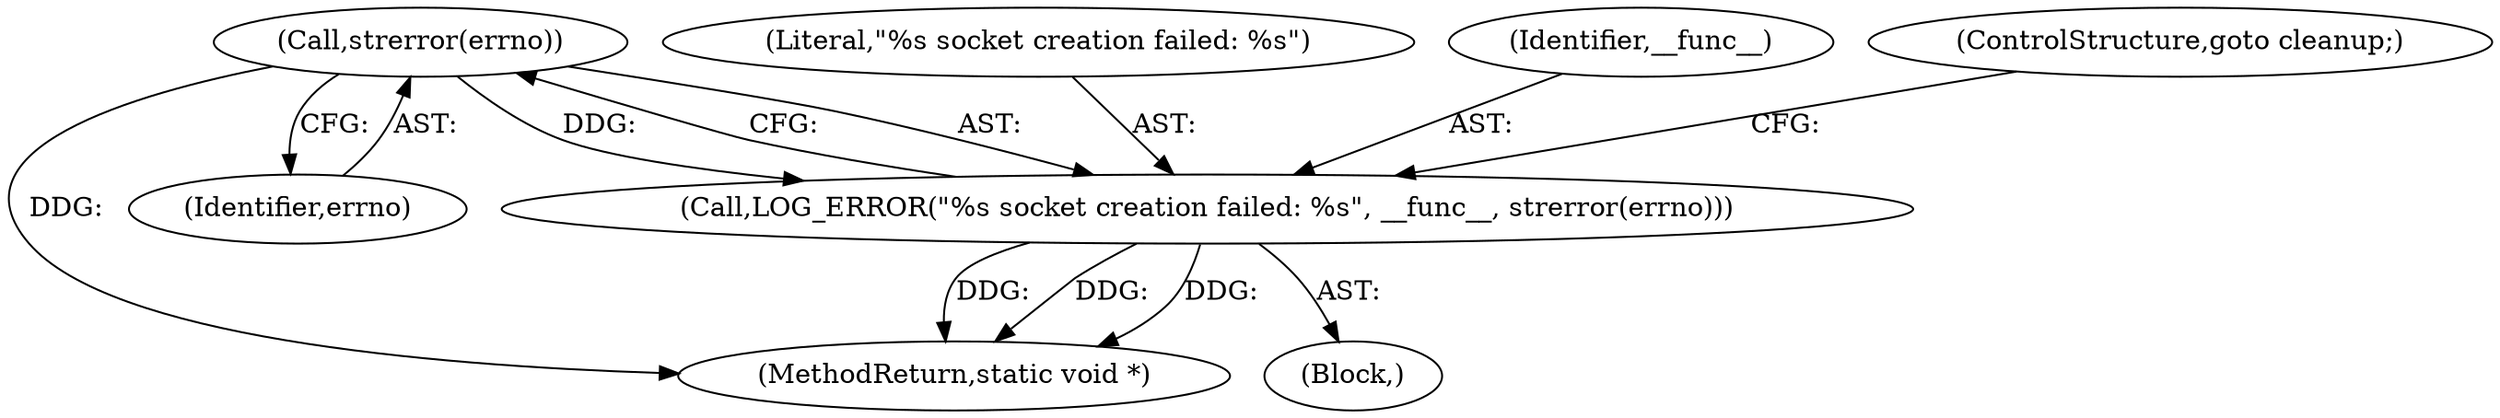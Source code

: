digraph "0_Android_472271b153c5dc53c28beac55480a8d8434b2d5c_52@API" {
"1000127" [label="(Call,strerror(errno))"];
"1000124" [label="(Call,LOG_ERROR(\"%s socket creation failed: %s\", __func__, strerror(errno)))"];
"1000124" [label="(Call,LOG_ERROR(\"%s socket creation failed: %s\", __func__, strerror(errno)))"];
"1000125" [label="(Literal,\"%s socket creation failed: %s\")"];
"1000128" [label="(Identifier,errno)"];
"1000126" [label="(Identifier,__func__)"];
"1000129" [label="(ControlStructure,goto cleanup;)"];
"1000127" [label="(Call,strerror(errno))"];
"1000262" [label="(MethodReturn,static void *)"];
"1000123" [label="(Block,)"];
"1000127" -> "1000124"  [label="AST: "];
"1000127" -> "1000128"  [label="CFG: "];
"1000128" -> "1000127"  [label="AST: "];
"1000124" -> "1000127"  [label="CFG: "];
"1000127" -> "1000262"  [label="DDG: "];
"1000127" -> "1000124"  [label="DDG: "];
"1000124" -> "1000123"  [label="AST: "];
"1000125" -> "1000124"  [label="AST: "];
"1000126" -> "1000124"  [label="AST: "];
"1000129" -> "1000124"  [label="CFG: "];
"1000124" -> "1000262"  [label="DDG: "];
"1000124" -> "1000262"  [label="DDG: "];
"1000124" -> "1000262"  [label="DDG: "];
}
